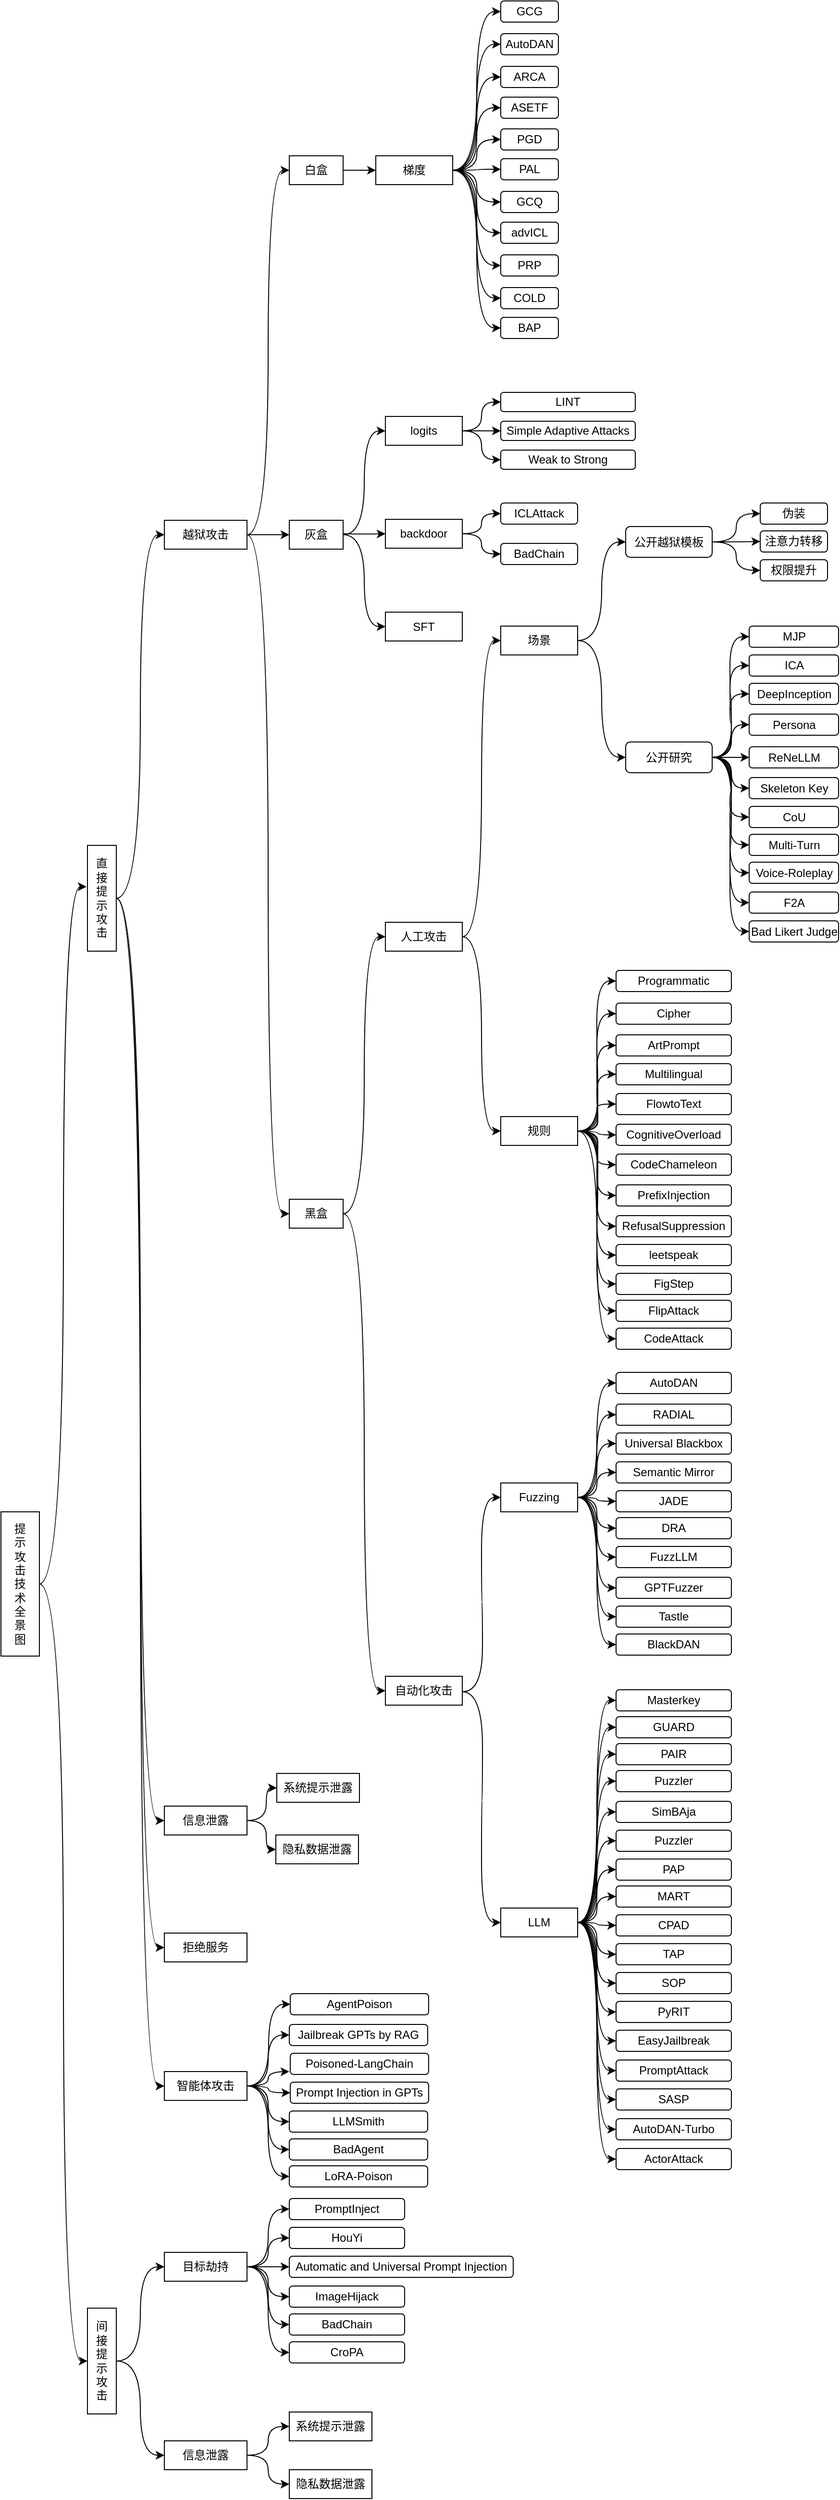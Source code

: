 <mxfile version="19.0.3" type="device"><diagram id="rkqEhPVn9OHipSm5fGzh" name="第 1 页"><mxGraphModel dx="1550" dy="2106" grid="1" gridSize="10" guides="1" tooltips="1" connect="1" arrows="1" fold="1" page="1" pageScale="1" pageWidth="827" pageHeight="1169" math="0" shadow="0"><root><mxCell id="0"/><mxCell id="1" parent="0"/><mxCell id="EBrHjdYa_G52QQw4xirk-134" style="edgeStyle=orthogonalEdgeStyle;rounded=0;orthogonalLoop=1;jettySize=auto;html=1;exitX=1;exitY=0.5;exitDx=0;exitDy=0;entryX=-0.033;entryY=0.391;entryDx=0;entryDy=0;entryPerimeter=0;curved=1;" parent="1" source="EBrHjdYa_G52QQw4xirk-2" target="EBrHjdYa_G52QQw4xirk-4" edge="1"><mxGeometry relative="1" as="geometry"/></mxCell><mxCell id="EBrHjdYa_G52QQw4xirk-136" style="edgeStyle=orthogonalEdgeStyle;curved=1;rounded=0;orthogonalLoop=1;jettySize=auto;html=1;exitX=1;exitY=0.5;exitDx=0;exitDy=0;entryX=0;entryY=0.5;entryDx=0;entryDy=0;" parent="1" source="EBrHjdYa_G52QQw4xirk-2" target="EBrHjdYa_G52QQw4xirk-40" edge="1"><mxGeometry relative="1" as="geometry"/></mxCell><mxCell id="EBrHjdYa_G52QQw4xirk-2" value="提&lt;br&gt;示&lt;br&gt;攻&lt;br&gt;击&lt;br&gt;技&lt;br&gt;术&lt;br&gt;全&lt;br&gt;景&lt;br&gt;图" style="rounded=0;whiteSpace=wrap;html=1;" parent="1" vertex="1"><mxGeometry x="70" y="891" width="40" height="150" as="geometry"/></mxCell><mxCell id="EBrHjdYa_G52QQw4xirk-135" style="edgeStyle=orthogonalEdgeStyle;curved=1;rounded=0;orthogonalLoop=1;jettySize=auto;html=1;exitX=1;exitY=0.5;exitDx=0;exitDy=0;entryX=0;entryY=0.5;entryDx=0;entryDy=0;" parent="1" source="EBrHjdYa_G52QQw4xirk-4" target="EBrHjdYa_G52QQw4xirk-26" edge="1"><mxGeometry relative="1" as="geometry"/></mxCell><mxCell id="EBrHjdYa_G52QQw4xirk-137" style="edgeStyle=orthogonalEdgeStyle;curved=1;rounded=0;orthogonalLoop=1;jettySize=auto;html=1;exitX=1;exitY=0.5;exitDx=0;exitDy=0;entryX=0;entryY=0.5;entryDx=0;entryDy=0;" parent="1" source="EBrHjdYa_G52QQw4xirk-4" target="EBrHjdYa_G52QQw4xirk-41" edge="1"><mxGeometry relative="1" as="geometry"/></mxCell><mxCell id="EBrHjdYa_G52QQw4xirk-138" style="edgeStyle=orthogonalEdgeStyle;curved=1;rounded=0;orthogonalLoop=1;jettySize=auto;html=1;exitX=1;exitY=0.5;exitDx=0;exitDy=0;entryX=0;entryY=0.5;entryDx=0;entryDy=0;" parent="1" source="EBrHjdYa_G52QQw4xirk-4" target="EBrHjdYa_G52QQw4xirk-45" edge="1"><mxGeometry relative="1" as="geometry"/></mxCell><mxCell id="EBrHjdYa_G52QQw4xirk-139" style="edgeStyle=orthogonalEdgeStyle;curved=1;rounded=0;orthogonalLoop=1;jettySize=auto;html=1;exitX=1;exitY=0.5;exitDx=0;exitDy=0;entryX=0;entryY=0.5;entryDx=0;entryDy=0;" parent="1" source="EBrHjdYa_G52QQw4xirk-4" target="EBrHjdYa_G52QQw4xirk-42" edge="1"><mxGeometry relative="1" as="geometry"/></mxCell><mxCell id="EBrHjdYa_G52QQw4xirk-4" value="直&lt;br&gt;接&lt;br&gt;提&lt;br&gt;示&lt;br&gt;攻&lt;br&gt;击" style="rounded=0;whiteSpace=wrap;html=1;" parent="1" vertex="1"><mxGeometry x="160" y="198" width="30" height="110" as="geometry"/></mxCell><mxCell id="EBrHjdYa_G52QQw4xirk-143" style="edgeStyle=orthogonalEdgeStyle;curved=1;rounded=0;orthogonalLoop=1;jettySize=auto;html=1;exitX=1;exitY=0.5;exitDx=0;exitDy=0;entryX=0;entryY=0.5;entryDx=0;entryDy=0;" parent="1" source="EBrHjdYa_G52QQw4xirk-20" target="EBrHjdYa_G52QQw4xirk-37" edge="1"><mxGeometry relative="1" as="geometry"/></mxCell><mxCell id="EBrHjdYa_G52QQw4xirk-144" style="edgeStyle=orthogonalEdgeStyle;curved=1;rounded=0;orthogonalLoop=1;jettySize=auto;html=1;exitX=1;exitY=0.5;exitDx=0;exitDy=0;entryX=0;entryY=0.5;entryDx=0;entryDy=0;" parent="1" source="EBrHjdYa_G52QQw4xirk-20" target="EBrHjdYa_G52QQw4xirk-38" edge="1"><mxGeometry relative="1" as="geometry"/></mxCell><mxCell id="EBrHjdYa_G52QQw4xirk-145" style="edgeStyle=orthogonalEdgeStyle;curved=1;rounded=0;orthogonalLoop=1;jettySize=auto;html=1;exitX=1;exitY=0.5;exitDx=0;exitDy=0;entryX=0;entryY=0.5;entryDx=0;entryDy=0;" parent="1" source="EBrHjdYa_G52QQw4xirk-20" target="EBrHjdYa_G52QQw4xirk-39" edge="1"><mxGeometry relative="1" as="geometry"/></mxCell><mxCell id="EBrHjdYa_G52QQw4xirk-147" style="edgeStyle=orthogonalEdgeStyle;curved=1;rounded=0;orthogonalLoop=1;jettySize=auto;html=1;exitX=1;exitY=0.5;exitDx=0;exitDy=0;entryX=0;entryY=0.5;entryDx=0;entryDy=0;" parent="1" source="EBrHjdYa_G52QQw4xirk-20" target="EBrHjdYa_G52QQw4xirk-54" edge="1"><mxGeometry relative="1" as="geometry"/></mxCell><mxCell id="EBrHjdYa_G52QQw4xirk-148" style="edgeStyle=orthogonalEdgeStyle;curved=1;rounded=0;orthogonalLoop=1;jettySize=auto;html=1;exitX=1;exitY=0.5;exitDx=0;exitDy=0;entryX=0;entryY=0.5;entryDx=0;entryDy=0;" parent="1" source="EBrHjdYa_G52QQw4xirk-20" target="EBrHjdYa_G52QQw4xirk-55" edge="1"><mxGeometry relative="1" as="geometry"/></mxCell><mxCell id="EBrHjdYa_G52QQw4xirk-149" style="edgeStyle=orthogonalEdgeStyle;curved=1;rounded=0;orthogonalLoop=1;jettySize=auto;html=1;exitX=1;exitY=0.5;exitDx=0;exitDy=0;entryX=0;entryY=0.5;entryDx=0;entryDy=0;" parent="1" source="EBrHjdYa_G52QQw4xirk-20" target="EBrHjdYa_G52QQw4xirk-56" edge="1"><mxGeometry relative="1" as="geometry"/></mxCell><mxCell id="EBrHjdYa_G52QQw4xirk-151" style="edgeStyle=orthogonalEdgeStyle;curved=1;rounded=0;orthogonalLoop=1;jettySize=auto;html=1;exitX=1;exitY=0.5;exitDx=0;exitDy=0;entryX=0;entryY=0.5;entryDx=0;entryDy=0;" parent="1" source="EBrHjdYa_G52QQw4xirk-20" target="EBrHjdYa_G52QQw4xirk-57" edge="1"><mxGeometry relative="1" as="geometry"/></mxCell><mxCell id="EBrHjdYa_G52QQw4xirk-152" style="edgeStyle=orthogonalEdgeStyle;curved=1;rounded=0;orthogonalLoop=1;jettySize=auto;html=1;exitX=1;exitY=0.5;exitDx=0;exitDy=0;entryX=0;entryY=0.5;entryDx=0;entryDy=0;" parent="1" source="EBrHjdYa_G52QQw4xirk-20" target="EBrHjdYa_G52QQw4xirk-58" edge="1"><mxGeometry relative="1" as="geometry"/></mxCell><mxCell id="EBrHjdYa_G52QQw4xirk-153" style="edgeStyle=orthogonalEdgeStyle;curved=1;rounded=0;orthogonalLoop=1;jettySize=auto;html=1;exitX=1;exitY=0.5;exitDx=0;exitDy=0;entryX=0;entryY=0.5;entryDx=0;entryDy=0;" parent="1" source="EBrHjdYa_G52QQw4xirk-20" target="EBrHjdYa_G52QQw4xirk-59" edge="1"><mxGeometry relative="1" as="geometry"/></mxCell><mxCell id="EBrHjdYa_G52QQw4xirk-154" style="edgeStyle=orthogonalEdgeStyle;curved=1;rounded=0;orthogonalLoop=1;jettySize=auto;html=1;exitX=1;exitY=0.5;exitDx=0;exitDy=0;entryX=0;entryY=0.5;entryDx=0;entryDy=0;" parent="1" source="EBrHjdYa_G52QQw4xirk-20" target="EBrHjdYa_G52QQw4xirk-60" edge="1"><mxGeometry relative="1" as="geometry"/></mxCell><mxCell id="MeOBzDQ2OIou5uloYh-z-2" style="edgeStyle=orthogonalEdgeStyle;rounded=0;orthogonalLoop=1;jettySize=auto;html=1;exitX=1;exitY=0.5;exitDx=0;exitDy=0;entryX=0;entryY=0.5;entryDx=0;entryDy=0;curved=1;" parent="1" source="EBrHjdYa_G52QQw4xirk-20" target="MeOBzDQ2OIou5uloYh-z-1" edge="1"><mxGeometry relative="1" as="geometry"/></mxCell><mxCell id="EBrHjdYa_G52QQw4xirk-20" value="梯度" style="rounded=0;whiteSpace=wrap;html=1;" parent="1" vertex="1"><mxGeometry x="460" y="-519" width="80" height="30" as="geometry"/></mxCell><mxCell id="EBrHjdYa_G52QQw4xirk-157" style="edgeStyle=orthogonalEdgeStyle;curved=1;rounded=0;orthogonalLoop=1;jettySize=auto;html=1;exitX=1;exitY=0.5;exitDx=0;exitDy=0;entryX=0;entryY=0.5;entryDx=0;entryDy=0;" parent="1" source="EBrHjdYa_G52QQw4xirk-21" target="EBrHjdYa_G52QQw4xirk-61" edge="1"><mxGeometry relative="1" as="geometry"/></mxCell><mxCell id="EBrHjdYa_G52QQw4xirk-246" style="edgeStyle=orthogonalEdgeStyle;curved=1;rounded=0;orthogonalLoop=1;jettySize=auto;html=1;exitX=1;exitY=0.5;exitDx=0;exitDy=0;entryX=0;entryY=0.5;entryDx=0;entryDy=0;" parent="1" source="EBrHjdYa_G52QQw4xirk-21" target="EBrHjdYa_G52QQw4xirk-243" edge="1"><mxGeometry relative="1" as="geometry"/></mxCell><mxCell id="EBrHjdYa_G52QQw4xirk-247" style="edgeStyle=orthogonalEdgeStyle;curved=1;rounded=0;orthogonalLoop=1;jettySize=auto;html=1;exitX=1;exitY=0.5;exitDx=0;exitDy=0;entryX=0;entryY=0.5;entryDx=0;entryDy=0;" parent="1" source="EBrHjdYa_G52QQw4xirk-21" target="EBrHjdYa_G52QQw4xirk-244" edge="1"><mxGeometry relative="1" as="geometry"/></mxCell><mxCell id="EBrHjdYa_G52QQw4xirk-21" value="logits" style="rounded=0;whiteSpace=wrap;html=1;" parent="1" vertex="1"><mxGeometry x="470" y="-248" width="80" height="30" as="geometry"/></mxCell><mxCell id="EBrHjdYa_G52QQw4xirk-140" style="edgeStyle=orthogonalEdgeStyle;curved=1;rounded=0;orthogonalLoop=1;jettySize=auto;html=1;exitX=1;exitY=0.5;exitDx=0;exitDy=0;entryX=0;entryY=0.5;entryDx=0;entryDy=0;" parent="1" source="EBrHjdYa_G52QQw4xirk-26" target="EBrHjdYa_G52QQw4xirk-33" edge="1"><mxGeometry relative="1" as="geometry"/></mxCell><mxCell id="EBrHjdYa_G52QQw4xirk-160" style="edgeStyle=orthogonalEdgeStyle;curved=1;rounded=0;orthogonalLoop=1;jettySize=auto;html=1;exitX=1;exitY=0.5;exitDx=0;exitDy=0;entryX=0;entryY=0.5;entryDx=0;entryDy=0;" parent="1" source="EBrHjdYa_G52QQw4xirk-26" target="EBrHjdYa_G52QQw4xirk-89" edge="1"><mxGeometry relative="1" as="geometry"/></mxCell><mxCell id="EBrHjdYa_G52QQw4xirk-161" style="edgeStyle=orthogonalEdgeStyle;curved=1;rounded=0;orthogonalLoop=1;jettySize=auto;html=1;exitX=1;exitY=0.5;exitDx=0;exitDy=0;entryX=0;entryY=0.5;entryDx=0;entryDy=0;" parent="1" source="EBrHjdYa_G52QQw4xirk-26" target="EBrHjdYa_G52QQw4xirk-47" edge="1"><mxGeometry relative="1" as="geometry"/></mxCell><mxCell id="EBrHjdYa_G52QQw4xirk-26" value="越狱攻击" style="rounded=0;whiteSpace=wrap;html=1;" parent="1" vertex="1"><mxGeometry x="240" y="-140" width="86" height="30" as="geometry"/></mxCell><mxCell id="EBrHjdYa_G52QQw4xirk-142" style="edgeStyle=orthogonalEdgeStyle;curved=1;rounded=0;orthogonalLoop=1;jettySize=auto;html=1;exitX=1;exitY=0.5;exitDx=0;exitDy=0;entryX=0;entryY=0.5;entryDx=0;entryDy=0;" parent="1" source="EBrHjdYa_G52QQw4xirk-33" target="EBrHjdYa_G52QQw4xirk-20" edge="1"><mxGeometry relative="1" as="geometry"/></mxCell><mxCell id="EBrHjdYa_G52QQw4xirk-33" value="白盒" style="rounded=0;whiteSpace=wrap;html=1;" parent="1" vertex="1"><mxGeometry x="370" y="-519" width="56" height="30" as="geometry"/></mxCell><mxCell id="EBrHjdYa_G52QQw4xirk-37" value="GCG" style="rounded=1;whiteSpace=wrap;html=1;strokeColor=default;" parent="1" vertex="1"><mxGeometry x="590" y="-680" width="60" height="22" as="geometry"/></mxCell><mxCell id="EBrHjdYa_G52QQw4xirk-38" value="AutoDAN" style="rounded=1;whiteSpace=wrap;html=1;strokeColor=default;" parent="1" vertex="1"><mxGeometry x="590" y="-646" width="60" height="22" as="geometry"/></mxCell><mxCell id="EBrHjdYa_G52QQw4xirk-39" value="ARCA" style="rounded=1;whiteSpace=wrap;html=1;strokeColor=default;" parent="1" vertex="1"><mxGeometry x="590" y="-612" width="60" height="22" as="geometry"/></mxCell><mxCell id="EBrHjdYa_G52QQw4xirk-235" style="edgeStyle=orthogonalEdgeStyle;curved=1;rounded=0;orthogonalLoop=1;jettySize=auto;html=1;exitX=1;exitY=0.5;exitDx=0;exitDy=0;entryX=0;entryY=0.5;entryDx=0;entryDy=0;" parent="1" source="EBrHjdYa_G52QQw4xirk-40" target="EBrHjdYa_G52QQw4xirk-44" edge="1"><mxGeometry relative="1" as="geometry"/></mxCell><mxCell id="EBrHjdYa_G52QQw4xirk-236" style="edgeStyle=orthogonalEdgeStyle;curved=1;rounded=0;orthogonalLoop=1;jettySize=auto;html=1;exitX=1;exitY=0.5;exitDx=0;exitDy=0;entryX=0;entryY=0.5;entryDx=0;entryDy=0;" parent="1" source="EBrHjdYa_G52QQw4xirk-40" target="EBrHjdYa_G52QQw4xirk-43" edge="1"><mxGeometry relative="1" as="geometry"/></mxCell><mxCell id="EBrHjdYa_G52QQw4xirk-40" value="间&lt;br&gt;接&lt;br&gt;提&lt;br&gt;示&lt;br&gt;攻&lt;br&gt;击" style="rounded=0;whiteSpace=wrap;html=1;" parent="1" vertex="1"><mxGeometry x="160" y="1719" width="30" height="110" as="geometry"/></mxCell><mxCell id="EBrHjdYa_G52QQw4xirk-209" style="edgeStyle=orthogonalEdgeStyle;curved=1;rounded=0;orthogonalLoop=1;jettySize=auto;html=1;exitX=1;exitY=0.5;exitDx=0;exitDy=0;entryX=0;entryY=0.5;entryDx=0;entryDy=0;" parent="1" source="EBrHjdYa_G52QQw4xirk-41" target="EBrHjdYa_G52QQw4xirk-105" edge="1"><mxGeometry relative="1" as="geometry"/></mxCell><mxCell id="EBrHjdYa_G52QQw4xirk-210" style="edgeStyle=orthogonalEdgeStyle;curved=1;rounded=0;orthogonalLoop=1;jettySize=auto;html=1;exitX=1;exitY=0.5;exitDx=0;exitDy=0;entryX=0;entryY=0.5;entryDx=0;entryDy=0;" parent="1" source="EBrHjdYa_G52QQw4xirk-41" target="EBrHjdYa_G52QQw4xirk-106" edge="1"><mxGeometry relative="1" as="geometry"/></mxCell><mxCell id="EBrHjdYa_G52QQw4xirk-41" value="信息泄露" style="rounded=0;whiteSpace=wrap;html=1;" parent="1" vertex="1"><mxGeometry x="240" y="1197" width="86" height="30" as="geometry"/></mxCell><mxCell id="EBrHjdYa_G52QQw4xirk-227" style="edgeStyle=orthogonalEdgeStyle;curved=1;rounded=0;orthogonalLoop=1;jettySize=auto;html=1;exitX=1;exitY=0.5;exitDx=0;exitDy=0;entryX=0;entryY=0.5;entryDx=0;entryDy=0;" parent="1" source="EBrHjdYa_G52QQw4xirk-42" target="EBrHjdYa_G52QQw4xirk-124" edge="1"><mxGeometry relative="1" as="geometry"/></mxCell><mxCell id="EBrHjdYa_G52QQw4xirk-229" style="edgeStyle=orthogonalEdgeStyle;curved=1;rounded=0;orthogonalLoop=1;jettySize=auto;html=1;exitX=1;exitY=0.5;exitDx=0;exitDy=0;" parent="1" source="EBrHjdYa_G52QQw4xirk-42" edge="1"><mxGeometry relative="1" as="geometry"><mxPoint x="370" y="1473" as="targetPoint"/></mxGeometry></mxCell><mxCell id="EBrHjdYa_G52QQw4xirk-230" style="edgeStyle=orthogonalEdgeStyle;curved=1;rounded=0;orthogonalLoop=1;jettySize=auto;html=1;exitX=1;exitY=0.5;exitDx=0;exitDy=0;entryX=0;entryY=0.5;entryDx=0;entryDy=0;" parent="1" source="EBrHjdYa_G52QQw4xirk-42" target="EBrHjdYa_G52QQw4xirk-126" edge="1"><mxGeometry relative="1" as="geometry"/></mxCell><mxCell id="EBrHjdYa_G52QQw4xirk-231" style="edgeStyle=orthogonalEdgeStyle;curved=1;rounded=0;orthogonalLoop=1;jettySize=auto;html=1;exitX=1;exitY=0.5;exitDx=0;exitDy=0;entryX=0;entryY=0.5;entryDx=0;entryDy=0;" parent="1" source="EBrHjdYa_G52QQw4xirk-42" target="EBrHjdYa_G52QQw4xirk-127" edge="1"><mxGeometry relative="1" as="geometry"/></mxCell><mxCell id="EBrHjdYa_G52QQw4xirk-250" style="edgeStyle=orthogonalEdgeStyle;curved=1;rounded=0;orthogonalLoop=1;jettySize=auto;html=1;exitX=1;exitY=0.5;exitDx=0;exitDy=0;entryX=0;entryY=0.5;entryDx=0;entryDy=0;" parent="1" source="EBrHjdYa_G52QQw4xirk-42" target="EBrHjdYa_G52QQw4xirk-249" edge="1"><mxGeometry relative="1" as="geometry"/></mxCell><mxCell id="MeOBzDQ2OIou5uloYh-z-20" style="edgeStyle=orthogonalEdgeStyle;curved=1;rounded=0;orthogonalLoop=1;jettySize=auto;html=1;exitX=1;exitY=0.5;exitDx=0;exitDy=0;entryX=0;entryY=0.5;entryDx=0;entryDy=0;" parent="1" source="EBrHjdYa_G52QQw4xirk-42" target="MeOBzDQ2OIou5uloYh-z-19" edge="1"><mxGeometry relative="1" as="geometry"/></mxCell><mxCell id="ZxJ6F6xXxv0sFhJDmkCC-2" style="edgeStyle=orthogonalEdgeStyle;rounded=0;orthogonalLoop=1;jettySize=auto;html=1;exitX=1;exitY=0.5;exitDx=0;exitDy=0;entryX=0;entryY=0.5;entryDx=0;entryDy=0;curved=1;" parent="1" source="EBrHjdYa_G52QQw4xirk-42" target="ZxJ6F6xXxv0sFhJDmkCC-1" edge="1"><mxGeometry relative="1" as="geometry"/></mxCell><mxCell id="EBrHjdYa_G52QQw4xirk-42" value="智能体攻击" style="rounded=0;whiteSpace=wrap;html=1;" parent="1" vertex="1"><mxGeometry x="240" y="1473" width="86" height="30" as="geometry"/></mxCell><mxCell id="EBrHjdYa_G52QQw4xirk-237" style="edgeStyle=orthogonalEdgeStyle;curved=1;rounded=0;orthogonalLoop=1;jettySize=auto;html=1;exitX=1;exitY=0.5;exitDx=0;exitDy=0;entryX=0;entryY=0.5;entryDx=0;entryDy=0;" parent="1" source="EBrHjdYa_G52QQw4xirk-43" target="EBrHjdYa_G52QQw4xirk-129" edge="1"><mxGeometry relative="1" as="geometry"/></mxCell><mxCell id="EBrHjdYa_G52QQw4xirk-239" style="edgeStyle=orthogonalEdgeStyle;curved=1;rounded=0;orthogonalLoop=1;jettySize=auto;html=1;exitX=1;exitY=0.5;exitDx=0;exitDy=0;entryX=0;entryY=0.5;entryDx=0;entryDy=0;" parent="1" source="EBrHjdYa_G52QQw4xirk-43" target="EBrHjdYa_G52QQw4xirk-130" edge="1"><mxGeometry relative="1" as="geometry"/></mxCell><mxCell id="EBrHjdYa_G52QQw4xirk-43" value="信息泄露" style="rounded=0;whiteSpace=wrap;html=1;" parent="1" vertex="1"><mxGeometry x="240" y="1857" width="86" height="30" as="geometry"/></mxCell><mxCell id="EBrHjdYa_G52QQw4xirk-232" style="edgeStyle=orthogonalEdgeStyle;curved=1;rounded=0;orthogonalLoop=1;jettySize=auto;html=1;exitX=1;exitY=0.5;exitDx=0;exitDy=0;entryX=0;entryY=0.5;entryDx=0;entryDy=0;" parent="1" source="EBrHjdYa_G52QQw4xirk-44" target="EBrHjdYa_G52QQw4xirk-131" edge="1"><mxGeometry relative="1" as="geometry"/></mxCell><mxCell id="EBrHjdYa_G52QQw4xirk-233" style="edgeStyle=orthogonalEdgeStyle;curved=1;rounded=0;orthogonalLoop=1;jettySize=auto;html=1;exitX=1;exitY=0.5;exitDx=0;exitDy=0;entryX=0;entryY=0.5;entryDx=0;entryDy=0;" parent="1" source="EBrHjdYa_G52QQw4xirk-44" target="EBrHjdYa_G52QQw4xirk-132" edge="1"><mxGeometry relative="1" as="geometry"/></mxCell><mxCell id="EBrHjdYa_G52QQw4xirk-234" style="edgeStyle=orthogonalEdgeStyle;curved=1;rounded=0;orthogonalLoop=1;jettySize=auto;html=1;exitX=1;exitY=0.5;exitDx=0;exitDy=0;entryX=0;entryY=0.5;entryDx=0;entryDy=0;" parent="1" source="EBrHjdYa_G52QQw4xirk-44" target="EBrHjdYa_G52QQw4xirk-133" edge="1"><mxGeometry relative="1" as="geometry"/></mxCell><mxCell id="MeOBzDQ2OIou5uloYh-z-12" style="edgeStyle=orthogonalEdgeStyle;curved=1;rounded=0;orthogonalLoop=1;jettySize=auto;html=1;exitX=1;exitY=0.5;exitDx=0;exitDy=0;entryX=0;entryY=0.5;entryDx=0;entryDy=0;" parent="1" source="EBrHjdYa_G52QQw4xirk-44" target="MeOBzDQ2OIou5uloYh-z-11" edge="1"><mxGeometry relative="1" as="geometry"/></mxCell><mxCell id="MeOBzDQ2OIou5uloYh-z-14" style="edgeStyle=orthogonalEdgeStyle;curved=1;rounded=0;orthogonalLoop=1;jettySize=auto;html=1;exitX=1;exitY=0.5;exitDx=0;exitDy=0;entryX=0;entryY=0.5;entryDx=0;entryDy=0;" parent="1" source="EBrHjdYa_G52QQw4xirk-44" target="MeOBzDQ2OIou5uloYh-z-13" edge="1"><mxGeometry relative="1" as="geometry"/></mxCell><mxCell id="RF8kQDyTWKjzC2yBaVdK-2" style="edgeStyle=orthogonalEdgeStyle;rounded=0;orthogonalLoop=1;jettySize=auto;html=1;exitX=1;exitY=0.5;exitDx=0;exitDy=0;entryX=0;entryY=0.5;entryDx=0;entryDy=0;curved=1;" parent="1" source="EBrHjdYa_G52QQw4xirk-44" target="RF8kQDyTWKjzC2yBaVdK-1" edge="1"><mxGeometry relative="1" as="geometry"/></mxCell><mxCell id="EBrHjdYa_G52QQw4xirk-44" value="目标劫持" style="rounded=0;whiteSpace=wrap;html=1;" parent="1" vertex="1"><mxGeometry x="240" y="1661" width="86" height="30" as="geometry"/></mxCell><mxCell id="EBrHjdYa_G52QQw4xirk-45" value="拒绝服务" style="rounded=0;whiteSpace=wrap;html=1;" parent="1" vertex="1"><mxGeometry x="240" y="1329" width="86" height="30" as="geometry"/></mxCell><mxCell id="EBrHjdYa_G52QQw4xirk-162" style="edgeStyle=orthogonalEdgeStyle;curved=1;rounded=0;orthogonalLoop=1;jettySize=auto;html=1;exitX=1;exitY=0.5;exitDx=0;exitDy=0;entryX=0;entryY=0.5;entryDx=0;entryDy=0;" parent="1" source="EBrHjdYa_G52QQw4xirk-47" target="EBrHjdYa_G52QQw4xirk-48" edge="1"><mxGeometry relative="1" as="geometry"/></mxCell><mxCell id="EBrHjdYa_G52QQw4xirk-163" style="edgeStyle=orthogonalEdgeStyle;curved=1;rounded=0;orthogonalLoop=1;jettySize=auto;html=1;exitX=1;exitY=0.5;exitDx=0;exitDy=0;entryX=0;entryY=0.5;entryDx=0;entryDy=0;" parent="1" source="EBrHjdYa_G52QQw4xirk-47" target="EBrHjdYa_G52QQw4xirk-49" edge="1"><mxGeometry relative="1" as="geometry"/></mxCell><mxCell id="EBrHjdYa_G52QQw4xirk-47" value="黑盒" style="rounded=0;whiteSpace=wrap;html=1;" parent="1" vertex="1"><mxGeometry x="370" y="566" width="56" height="30" as="geometry"/></mxCell><mxCell id="EBrHjdYa_G52QQw4xirk-165" style="edgeStyle=orthogonalEdgeStyle;curved=1;rounded=0;orthogonalLoop=1;jettySize=auto;html=1;exitX=1;exitY=0.5;exitDx=0;exitDy=0;entryX=0;entryY=0.5;entryDx=0;entryDy=0;" parent="1" source="EBrHjdYa_G52QQw4xirk-48" target="EBrHjdYa_G52QQw4xirk-65" edge="1"><mxGeometry relative="1" as="geometry"/></mxCell><mxCell id="EBrHjdYa_G52QQw4xirk-166" style="edgeStyle=orthogonalEdgeStyle;curved=1;rounded=0;orthogonalLoop=1;jettySize=auto;html=1;exitX=1;exitY=0.5;exitDx=0;exitDy=0;entryX=0;entryY=0.5;entryDx=0;entryDy=0;" parent="1" source="EBrHjdYa_G52QQw4xirk-48" target="EBrHjdYa_G52QQw4xirk-66" edge="1"><mxGeometry relative="1" as="geometry"/></mxCell><mxCell id="EBrHjdYa_G52QQw4xirk-48" value="人工攻击" style="rounded=0;whiteSpace=wrap;html=1;" parent="1" vertex="1"><mxGeometry x="470" y="278" width="80" height="30" as="geometry"/></mxCell><mxCell id="EBrHjdYa_G52QQw4xirk-196" style="edgeStyle=orthogonalEdgeStyle;curved=1;rounded=0;orthogonalLoop=1;jettySize=auto;html=1;exitX=1;exitY=0.5;exitDx=0;exitDy=0;entryX=0;entryY=0.5;entryDx=0;entryDy=0;" parent="1" target="EBrHjdYa_G52QQw4xirk-50" edge="1"><mxGeometry relative="1" as="geometry"><mxPoint x="550" y="1078" as="sourcePoint"/></mxGeometry></mxCell><mxCell id="EBrHjdYa_G52QQw4xirk-197" style="edgeStyle=orthogonalEdgeStyle;curved=1;rounded=0;orthogonalLoop=1;jettySize=auto;html=1;exitX=1;exitY=0.5;exitDx=0;exitDy=0;entryX=0;entryY=0.5;entryDx=0;entryDy=0;" parent="1" target="EBrHjdYa_G52QQw4xirk-51" edge="1"><mxGeometry relative="1" as="geometry"><mxPoint x="550" y="1078" as="sourcePoint"/></mxGeometry></mxCell><mxCell id="EBrHjdYa_G52QQw4xirk-49" value="自动化攻击" style="rounded=0;whiteSpace=wrap;html=1;" parent="1" vertex="1"><mxGeometry x="470" y="1062" width="80" height="30" as="geometry"/></mxCell><mxCell id="EBrHjdYa_G52QQw4xirk-198" style="edgeStyle=orthogonalEdgeStyle;curved=1;rounded=0;orthogonalLoop=1;jettySize=auto;html=1;exitX=1;exitY=0.5;exitDx=0;exitDy=0;entryX=0;entryY=0.5;entryDx=0;entryDy=0;" parent="1" source="EBrHjdYa_G52QQw4xirk-50" target="EBrHjdYa_G52QQw4xirk-107" edge="1"><mxGeometry relative="1" as="geometry"/></mxCell><mxCell id="EBrHjdYa_G52QQw4xirk-200" style="edgeStyle=orthogonalEdgeStyle;curved=1;rounded=0;orthogonalLoop=1;jettySize=auto;html=1;exitX=1;exitY=0.5;exitDx=0;exitDy=0;entryX=0;entryY=0.5;entryDx=0;entryDy=0;" parent="1" source="EBrHjdYa_G52QQw4xirk-50" target="EBrHjdYa_G52QQw4xirk-96" edge="1"><mxGeometry relative="1" as="geometry"/></mxCell><mxCell id="EBrHjdYa_G52QQw4xirk-202" style="edgeStyle=orthogonalEdgeStyle;curved=1;rounded=0;orthogonalLoop=1;jettySize=auto;html=1;exitX=1;exitY=0.5;exitDx=0;exitDy=0;entryX=0;entryY=0.5;entryDx=0;entryDy=0;" parent="1" source="EBrHjdYa_G52QQw4xirk-50" target="EBrHjdYa_G52QQw4xirk-98" edge="1"><mxGeometry relative="1" as="geometry"/></mxCell><mxCell id="EBrHjdYa_G52QQw4xirk-203" style="edgeStyle=orthogonalEdgeStyle;curved=1;rounded=0;orthogonalLoop=1;jettySize=auto;html=1;exitX=1;exitY=0.5;exitDx=0;exitDy=0;entryX=0;entryY=0.5;entryDx=0;entryDy=0;" parent="1" source="EBrHjdYa_G52QQw4xirk-50" target="EBrHjdYa_G52QQw4xirk-99" edge="1"><mxGeometry relative="1" as="geometry"/></mxCell><mxCell id="EBrHjdYa_G52QQw4xirk-204" style="edgeStyle=orthogonalEdgeStyle;curved=1;rounded=0;orthogonalLoop=1;jettySize=auto;html=1;exitX=1;exitY=0.5;exitDx=0;exitDy=0;entryX=0;entryY=0.5;entryDx=0;entryDy=0;" parent="1" source="EBrHjdYa_G52QQw4xirk-50" target="EBrHjdYa_G52QQw4xirk-100" edge="1"><mxGeometry relative="1" as="geometry"/></mxCell><mxCell id="EBrHjdYa_G52QQw4xirk-205" style="edgeStyle=orthogonalEdgeStyle;curved=1;rounded=0;orthogonalLoop=1;jettySize=auto;html=1;exitX=1;exitY=0.5;exitDx=0;exitDy=0;entryX=0;entryY=0.5;entryDx=0;entryDy=0;" parent="1" source="EBrHjdYa_G52QQw4xirk-50" target="EBrHjdYa_G52QQw4xirk-104" edge="1"><mxGeometry relative="1" as="geometry"/></mxCell><mxCell id="EBrHjdYa_G52QQw4xirk-206" style="edgeStyle=orthogonalEdgeStyle;curved=1;rounded=0;orthogonalLoop=1;jettySize=auto;html=1;exitX=1;exitY=0.5;exitDx=0;exitDy=0;entryX=0;entryY=0.5;entryDx=0;entryDy=0;" parent="1" source="EBrHjdYa_G52QQw4xirk-50" target="EBrHjdYa_G52QQw4xirk-101" edge="1"><mxGeometry relative="1" as="geometry"/></mxCell><mxCell id="EBrHjdYa_G52QQw4xirk-207" style="edgeStyle=orthogonalEdgeStyle;curved=1;rounded=0;orthogonalLoop=1;jettySize=auto;html=1;exitX=1;exitY=0.5;exitDx=0;exitDy=0;entryX=0;entryY=0.5;entryDx=0;entryDy=0;" parent="1" source="EBrHjdYa_G52QQw4xirk-50" target="EBrHjdYa_G52QQw4xirk-102" edge="1"><mxGeometry relative="1" as="geometry"/></mxCell><mxCell id="EBrHjdYa_G52QQw4xirk-208" style="edgeStyle=orthogonalEdgeStyle;curved=1;rounded=0;orthogonalLoop=1;jettySize=auto;html=1;exitX=1;exitY=0.5;exitDx=0;exitDy=0;entryX=0;entryY=0.5;entryDx=0;entryDy=0;" parent="1" source="EBrHjdYa_G52QQw4xirk-50" target="EBrHjdYa_G52QQw4xirk-103" edge="1"><mxGeometry relative="1" as="geometry"/></mxCell><mxCell id="LA03Pefo4ghaBJsRQ1Gg-4" style="edgeStyle=orthogonalEdgeStyle;curved=1;rounded=0;orthogonalLoop=1;jettySize=auto;html=1;exitX=1;exitY=0.5;exitDx=0;exitDy=0;entryX=0;entryY=0.5;entryDx=0;entryDy=0;" parent="1" source="EBrHjdYa_G52QQw4xirk-50" target="LA03Pefo4ghaBJsRQ1Gg-3" edge="1"><mxGeometry relative="1" as="geometry"/></mxCell><mxCell id="EBrHjdYa_G52QQw4xirk-50" value="Fuzzing" style="rounded=0;whiteSpace=wrap;html=1;" parent="1" vertex="1"><mxGeometry x="590" y="861" width="80" height="30" as="geometry"/></mxCell><mxCell id="EBrHjdYa_G52QQw4xirk-211" style="edgeStyle=orthogonalEdgeStyle;curved=1;rounded=0;orthogonalLoop=1;jettySize=auto;html=1;exitX=1;exitY=0.5;exitDx=0;exitDy=0;entryX=0;entryY=0.5;entryDx=0;entryDy=0;" parent="1" source="EBrHjdYa_G52QQw4xirk-51" target="EBrHjdYa_G52QQw4xirk-108" edge="1"><mxGeometry relative="1" as="geometry"/></mxCell><mxCell id="EBrHjdYa_G52QQw4xirk-212" style="edgeStyle=orthogonalEdgeStyle;curved=1;rounded=0;orthogonalLoop=1;jettySize=auto;html=1;exitX=1;exitY=0.5;exitDx=0;exitDy=0;entryX=0;entryY=0.5;entryDx=0;entryDy=0;" parent="1" source="EBrHjdYa_G52QQw4xirk-51" target="EBrHjdYa_G52QQw4xirk-109" edge="1"><mxGeometry relative="1" as="geometry"/></mxCell><mxCell id="EBrHjdYa_G52QQw4xirk-213" style="edgeStyle=orthogonalEdgeStyle;curved=1;rounded=0;orthogonalLoop=1;jettySize=auto;html=1;exitX=1;exitY=0.5;exitDx=0;exitDy=0;entryX=0;entryY=0.5;entryDx=0;entryDy=0;" parent="1" source="EBrHjdYa_G52QQw4xirk-51" target="EBrHjdYa_G52QQw4xirk-110" edge="1"><mxGeometry relative="1" as="geometry"/></mxCell><mxCell id="EBrHjdYa_G52QQw4xirk-214" style="edgeStyle=orthogonalEdgeStyle;curved=1;rounded=0;orthogonalLoop=1;jettySize=auto;html=1;exitX=1;exitY=0.5;exitDx=0;exitDy=0;entryX=0;entryY=0.5;entryDx=0;entryDy=0;" parent="1" source="EBrHjdYa_G52QQw4xirk-51" target="EBrHjdYa_G52QQw4xirk-111" edge="1"><mxGeometry relative="1" as="geometry"/></mxCell><mxCell id="EBrHjdYa_G52QQw4xirk-215" style="edgeStyle=orthogonalEdgeStyle;curved=1;rounded=0;orthogonalLoop=1;jettySize=auto;html=1;exitX=1;exitY=0.5;exitDx=0;exitDy=0;entryX=0;entryY=0.5;entryDx=0;entryDy=0;" parent="1" source="EBrHjdYa_G52QQw4xirk-51" target="EBrHjdYa_G52QQw4xirk-112" edge="1"><mxGeometry relative="1" as="geometry"/></mxCell><mxCell id="EBrHjdYa_G52QQw4xirk-216" style="edgeStyle=orthogonalEdgeStyle;curved=1;rounded=0;orthogonalLoop=1;jettySize=auto;html=1;exitX=1;exitY=0.5;exitDx=0;exitDy=0;entryX=0;entryY=0.5;entryDx=0;entryDy=0;" parent="1" source="EBrHjdYa_G52QQw4xirk-51" target="EBrHjdYa_G52QQw4xirk-114" edge="1"><mxGeometry relative="1" as="geometry"/></mxCell><mxCell id="EBrHjdYa_G52QQw4xirk-217" style="edgeStyle=orthogonalEdgeStyle;curved=1;rounded=0;orthogonalLoop=1;jettySize=auto;html=1;exitX=1;exitY=0.5;exitDx=0;exitDy=0;entryX=0;entryY=0.5;entryDx=0;entryDy=0;" parent="1" source="EBrHjdYa_G52QQw4xirk-51" target="EBrHjdYa_G52QQw4xirk-115" edge="1"><mxGeometry relative="1" as="geometry"/></mxCell><mxCell id="EBrHjdYa_G52QQw4xirk-218" style="edgeStyle=orthogonalEdgeStyle;curved=1;rounded=0;orthogonalLoop=1;jettySize=auto;html=1;exitX=1;exitY=0.5;exitDx=0;exitDy=0;entryX=0;entryY=0.5;entryDx=0;entryDy=0;" parent="1" source="EBrHjdYa_G52QQw4xirk-51" target="EBrHjdYa_G52QQw4xirk-116" edge="1"><mxGeometry relative="1" as="geometry"/></mxCell><mxCell id="EBrHjdYa_G52QQw4xirk-219" style="edgeStyle=orthogonalEdgeStyle;curved=1;rounded=0;orthogonalLoop=1;jettySize=auto;html=1;exitX=1;exitY=0.5;exitDx=0;exitDy=0;entryX=0;entryY=0.5;entryDx=0;entryDy=0;" parent="1" source="EBrHjdYa_G52QQw4xirk-51" target="EBrHjdYa_G52QQw4xirk-117" edge="1"><mxGeometry relative="1" as="geometry"/></mxCell><mxCell id="EBrHjdYa_G52QQw4xirk-220" style="edgeStyle=orthogonalEdgeStyle;curved=1;rounded=0;orthogonalLoop=1;jettySize=auto;html=1;exitX=1;exitY=0.5;exitDx=0;exitDy=0;entryX=0;entryY=0.5;entryDx=0;entryDy=0;" parent="1" source="EBrHjdYa_G52QQw4xirk-51" target="EBrHjdYa_G52QQw4xirk-118" edge="1"><mxGeometry relative="1" as="geometry"/></mxCell><mxCell id="EBrHjdYa_G52QQw4xirk-221" style="edgeStyle=orthogonalEdgeStyle;curved=1;rounded=0;orthogonalLoop=1;jettySize=auto;html=1;exitX=1;exitY=0.5;exitDx=0;exitDy=0;entryX=0;entryY=0.5;entryDx=0;entryDy=0;" parent="1" source="EBrHjdYa_G52QQw4xirk-51" target="EBrHjdYa_G52QQw4xirk-119" edge="1"><mxGeometry relative="1" as="geometry"/></mxCell><mxCell id="EBrHjdYa_G52QQw4xirk-222" style="edgeStyle=orthogonalEdgeStyle;curved=1;rounded=0;orthogonalLoop=1;jettySize=auto;html=1;exitX=1;exitY=0.5;exitDx=0;exitDy=0;entryX=0;entryY=0.5;entryDx=0;entryDy=0;" parent="1" source="EBrHjdYa_G52QQw4xirk-51" target="EBrHjdYa_G52QQw4xirk-120" edge="1"><mxGeometry relative="1" as="geometry"/></mxCell><mxCell id="EBrHjdYa_G52QQw4xirk-223" style="edgeStyle=orthogonalEdgeStyle;curved=1;rounded=0;orthogonalLoop=1;jettySize=auto;html=1;exitX=1;exitY=0.5;exitDx=0;exitDy=0;entryX=0;entryY=0.5;entryDx=0;entryDy=0;" parent="1" source="EBrHjdYa_G52QQw4xirk-51" target="EBrHjdYa_G52QQw4xirk-121" edge="1"><mxGeometry relative="1" as="geometry"/></mxCell><mxCell id="EBrHjdYa_G52QQw4xirk-224" style="edgeStyle=orthogonalEdgeStyle;curved=1;rounded=0;orthogonalLoop=1;jettySize=auto;html=1;exitX=1;exitY=0.5;exitDx=0;exitDy=0;entryX=0;entryY=0.5;entryDx=0;entryDy=0;" parent="1" source="EBrHjdYa_G52QQw4xirk-51" target="EBrHjdYa_G52QQw4xirk-122" edge="1"><mxGeometry relative="1" as="geometry"/></mxCell><mxCell id="EBrHjdYa_G52QQw4xirk-225" style="edgeStyle=orthogonalEdgeStyle;curved=1;rounded=0;orthogonalLoop=1;jettySize=auto;html=1;exitX=1;exitY=0.5;exitDx=0;exitDy=0;entryX=0;entryY=0.5;entryDx=0;entryDy=0;" parent="1" source="EBrHjdYa_G52QQw4xirk-51" target="EBrHjdYa_G52QQw4xirk-123" edge="1"><mxGeometry relative="1" as="geometry"/></mxCell><mxCell id="LA03Pefo4ghaBJsRQ1Gg-2" style="edgeStyle=orthogonalEdgeStyle;rounded=0;orthogonalLoop=1;jettySize=auto;html=1;exitX=1;exitY=0.5;exitDx=0;exitDy=0;entryX=0;entryY=0.5;entryDx=0;entryDy=0;curved=1;" parent="1" source="EBrHjdYa_G52QQw4xirk-51" target="LA03Pefo4ghaBJsRQ1Gg-1" edge="1"><mxGeometry relative="1" as="geometry"/></mxCell><mxCell id="MeOBzDQ2OIou5uloYh-z-6" style="edgeStyle=orthogonalEdgeStyle;curved=1;rounded=0;orthogonalLoop=1;jettySize=auto;html=1;exitX=1;exitY=0.5;exitDx=0;exitDy=0;entryX=0;entryY=0.5;entryDx=0;entryDy=0;" parent="1" source="EBrHjdYa_G52QQw4xirk-51" target="MeOBzDQ2OIou5uloYh-z-5" edge="1"><mxGeometry relative="1" as="geometry"/></mxCell><mxCell id="EBrHjdYa_G52QQw4xirk-51" value="LLM" style="rounded=0;whiteSpace=wrap;html=1;" parent="1" vertex="1"><mxGeometry x="590" y="1303" width="80" height="30" as="geometry"/></mxCell><mxCell id="EBrHjdYa_G52QQw4xirk-54" value="ASETF" style="rounded=1;whiteSpace=wrap;html=1;strokeColor=default;" parent="1" vertex="1"><mxGeometry x="590" y="-580" width="60" height="22" as="geometry"/></mxCell><mxCell id="EBrHjdYa_G52QQw4xirk-55" value="PGD" style="rounded=1;whiteSpace=wrap;html=1;strokeColor=default;" parent="1" vertex="1"><mxGeometry x="590" y="-547" width="60" height="22" as="geometry"/></mxCell><mxCell id="EBrHjdYa_G52QQw4xirk-56" value="PAL" style="rounded=1;whiteSpace=wrap;html=1;strokeColor=default;" parent="1" vertex="1"><mxGeometry x="590" y="-516" width="60" height="22" as="geometry"/></mxCell><mxCell id="EBrHjdYa_G52QQw4xirk-57" value="GCQ" style="rounded=1;whiteSpace=wrap;html=1;strokeColor=default;" parent="1" vertex="1"><mxGeometry x="590" y="-482" width="60" height="22" as="geometry"/></mxCell><mxCell id="EBrHjdYa_G52QQw4xirk-58" value="advICL" style="rounded=1;whiteSpace=wrap;html=1;strokeColor=default;" parent="1" vertex="1"><mxGeometry x="590" y="-450" width="60" height="22" as="geometry"/></mxCell><mxCell id="EBrHjdYa_G52QQw4xirk-59" value="PRP" style="rounded=1;whiteSpace=wrap;html=1;strokeColor=default;" parent="1" vertex="1"><mxGeometry x="590" y="-416" width="60" height="22" as="geometry"/></mxCell><mxCell id="EBrHjdYa_G52QQw4xirk-60" value="COLD" style="rounded=1;whiteSpace=wrap;html=1;strokeColor=default;" parent="1" vertex="1"><mxGeometry x="590" y="-382" width="60" height="22" as="geometry"/></mxCell><mxCell id="EBrHjdYa_G52QQw4xirk-61" value="LINT" style="rounded=1;whiteSpace=wrap;html=1;strokeColor=default;" parent="1" vertex="1"><mxGeometry x="590" y="-273" width="140" height="20" as="geometry"/></mxCell><mxCell id="EBrHjdYa_G52QQw4xirk-167" style="edgeStyle=orthogonalEdgeStyle;curved=1;rounded=0;orthogonalLoop=1;jettySize=auto;html=1;exitX=1;exitY=0.5;exitDx=0;exitDy=0;entryX=0;entryY=0.5;entryDx=0;entryDy=0;" parent="1" source="EBrHjdYa_G52QQw4xirk-65" target="EBrHjdYa_G52QQw4xirk-67" edge="1"><mxGeometry relative="1" as="geometry"/></mxCell><mxCell id="EBrHjdYa_G52QQw4xirk-168" style="edgeStyle=orthogonalEdgeStyle;curved=1;rounded=0;orthogonalLoop=1;jettySize=auto;html=1;exitX=1;exitY=0.5;exitDx=0;exitDy=0;entryX=0;entryY=0.5;entryDx=0;entryDy=0;" parent="1" source="EBrHjdYa_G52QQw4xirk-65" target="EBrHjdYa_G52QQw4xirk-72" edge="1"><mxGeometry relative="1" as="geometry"/></mxCell><mxCell id="EBrHjdYa_G52QQw4xirk-65" value="场景" style="rounded=0;whiteSpace=wrap;html=1;" parent="1" vertex="1"><mxGeometry x="590" y="-30" width="80" height="30" as="geometry"/></mxCell><mxCell id="EBrHjdYa_G52QQw4xirk-184" style="edgeStyle=orthogonalEdgeStyle;curved=1;rounded=0;orthogonalLoop=1;jettySize=auto;html=1;exitX=1;exitY=0.5;exitDx=0;exitDy=0;entryX=0;entryY=0.5;entryDx=0;entryDy=0;" parent="1" target="EBrHjdYa_G52QQw4xirk-82" edge="1"><mxGeometry relative="1" as="geometry"><mxPoint x="670" y="495" as="sourcePoint"/></mxGeometry></mxCell><mxCell id="EBrHjdYa_G52QQw4xirk-186" style="edgeStyle=orthogonalEdgeStyle;curved=1;rounded=0;orthogonalLoop=1;jettySize=auto;html=1;exitX=1;exitY=0.5;exitDx=0;exitDy=0;entryX=0;entryY=0.5;entryDx=0;entryDy=0;" parent="1" target="EBrHjdYa_G52QQw4xirk-83" edge="1"><mxGeometry relative="1" as="geometry"><mxPoint x="670" y="495" as="sourcePoint"/></mxGeometry></mxCell><mxCell id="EBrHjdYa_G52QQw4xirk-187" style="edgeStyle=orthogonalEdgeStyle;curved=1;rounded=0;orthogonalLoop=1;jettySize=auto;html=1;exitX=1;exitY=0.5;exitDx=0;exitDy=0;entryX=0;entryY=0.5;entryDx=0;entryDy=0;" parent="1" target="EBrHjdYa_G52QQw4xirk-84" edge="1"><mxGeometry relative="1" as="geometry"><mxPoint x="670" y="495" as="sourcePoint"/></mxGeometry></mxCell><mxCell id="EBrHjdYa_G52QQw4xirk-188" style="edgeStyle=orthogonalEdgeStyle;curved=1;rounded=0;orthogonalLoop=1;jettySize=auto;html=1;exitX=1;exitY=0.5;exitDx=0;exitDy=0;entryX=0;entryY=0.5;entryDx=0;entryDy=0;" parent="1" target="EBrHjdYa_G52QQw4xirk-85" edge="1"><mxGeometry relative="1" as="geometry"><mxPoint x="670" y="495" as="sourcePoint"/></mxGeometry></mxCell><mxCell id="EBrHjdYa_G52QQw4xirk-189" style="edgeStyle=orthogonalEdgeStyle;curved=1;rounded=0;orthogonalLoop=1;jettySize=auto;html=1;exitX=1;exitY=0.5;exitDx=0;exitDy=0;entryX=0;entryY=0.5;entryDx=0;entryDy=0;" parent="1" target="EBrHjdYa_G52QQw4xirk-86" edge="1"><mxGeometry relative="1" as="geometry"><mxPoint x="670" y="495" as="sourcePoint"/></mxGeometry></mxCell><mxCell id="EBrHjdYa_G52QQw4xirk-190" style="edgeStyle=orthogonalEdgeStyle;curved=1;rounded=0;orthogonalLoop=1;jettySize=auto;html=1;exitX=1;exitY=0.5;exitDx=0;exitDy=0;entryX=0;entryY=0.5;entryDx=0;entryDy=0;" parent="1" target="EBrHjdYa_G52QQw4xirk-87" edge="1"><mxGeometry relative="1" as="geometry"><mxPoint x="670" y="495" as="sourcePoint"/></mxGeometry></mxCell><mxCell id="EBrHjdYa_G52QQw4xirk-191" style="edgeStyle=orthogonalEdgeStyle;curved=1;rounded=0;orthogonalLoop=1;jettySize=auto;html=1;exitX=1;exitY=0.5;exitDx=0;exitDy=0;entryX=0;entryY=0.5;entryDx=0;entryDy=0;" parent="1" target="EBrHjdYa_G52QQw4xirk-88" edge="1"><mxGeometry relative="1" as="geometry"><mxPoint x="670" y="495" as="sourcePoint"/></mxGeometry></mxCell><mxCell id="EBrHjdYa_G52QQw4xirk-192" style="edgeStyle=orthogonalEdgeStyle;curved=1;rounded=0;orthogonalLoop=1;jettySize=auto;html=1;exitX=1;exitY=0.5;exitDx=0;exitDy=0;entryX=0;entryY=0.5;entryDx=0;entryDy=0;" parent="1" target="EBrHjdYa_G52QQw4xirk-91" edge="1"><mxGeometry relative="1" as="geometry"><mxPoint x="670" y="495" as="sourcePoint"/></mxGeometry></mxCell><mxCell id="EBrHjdYa_G52QQw4xirk-193" style="edgeStyle=orthogonalEdgeStyle;curved=1;rounded=0;orthogonalLoop=1;jettySize=auto;html=1;exitX=1;exitY=0.5;exitDx=0;exitDy=0;entryX=0;entryY=0.5;entryDx=0;entryDy=0;" parent="1" target="EBrHjdYa_G52QQw4xirk-92" edge="1"><mxGeometry relative="1" as="geometry"><mxPoint x="670" y="495" as="sourcePoint"/></mxGeometry></mxCell><mxCell id="EBrHjdYa_G52QQw4xirk-194" style="edgeStyle=orthogonalEdgeStyle;curved=1;rounded=0;orthogonalLoop=1;jettySize=auto;html=1;exitX=1;exitY=0.5;exitDx=0;exitDy=0;entryX=0;entryY=0.5;entryDx=0;entryDy=0;" parent="1" target="EBrHjdYa_G52QQw4xirk-94" edge="1"><mxGeometry relative="1" as="geometry"><mxPoint x="670" y="495" as="sourcePoint"/></mxGeometry></mxCell><mxCell id="EBrHjdYa_G52QQw4xirk-195" style="edgeStyle=orthogonalEdgeStyle;curved=1;rounded=0;orthogonalLoop=1;jettySize=auto;html=1;exitX=1;exitY=0.5;exitDx=0;exitDy=0;entryX=0;entryY=0.5;entryDx=0;entryDy=0;" parent="1" target="EBrHjdYa_G52QQw4xirk-95" edge="1"><mxGeometry relative="1" as="geometry"><mxPoint x="670" y="495" as="sourcePoint"/></mxGeometry></mxCell><mxCell id="MeOBzDQ2OIou5uloYh-z-18" style="edgeStyle=orthogonalEdgeStyle;curved=1;rounded=0;orthogonalLoop=1;jettySize=auto;html=1;exitX=1;exitY=0.5;exitDx=0;exitDy=0;entryX=0;entryY=0.5;entryDx=0;entryDy=0;" parent="1" target="MeOBzDQ2OIou5uloYh-z-17" edge="1"><mxGeometry relative="1" as="geometry"><mxPoint x="670" y="495" as="sourcePoint"/></mxGeometry></mxCell><mxCell id="KsQcM1RKx2P9jZTmb3hY-5" style="edgeStyle=orthogonalEdgeStyle;curved=1;rounded=0;orthogonalLoop=1;jettySize=auto;html=1;exitX=1;exitY=0.5;exitDx=0;exitDy=0;entryX=0;entryY=0.5;entryDx=0;entryDy=0;" parent="1" source="EBrHjdYa_G52QQw4xirk-66" target="KsQcM1RKx2P9jZTmb3hY-1" edge="1"><mxGeometry relative="1" as="geometry"/></mxCell><mxCell id="EBrHjdYa_G52QQw4xirk-66" value="规则" style="rounded=0;whiteSpace=wrap;html=1;" parent="1" vertex="1"><mxGeometry x="590" y="480" width="80" height="30" as="geometry"/></mxCell><mxCell id="EBrHjdYa_G52QQw4xirk-169" style="edgeStyle=orthogonalEdgeStyle;curved=1;rounded=0;orthogonalLoop=1;jettySize=auto;html=1;exitX=1;exitY=0.5;exitDx=0;exitDy=0;entryX=0;entryY=0.5;entryDx=0;entryDy=0;" parent="1" source="EBrHjdYa_G52QQw4xirk-67" target="EBrHjdYa_G52QQw4xirk-68" edge="1"><mxGeometry relative="1" as="geometry"/></mxCell><mxCell id="EBrHjdYa_G52QQw4xirk-172" style="edgeStyle=orthogonalEdgeStyle;curved=1;rounded=0;orthogonalLoop=1;jettySize=auto;html=1;exitX=1;exitY=0.5;exitDx=0;exitDy=0;entryX=0;entryY=0.5;entryDx=0;entryDy=0;" parent="1" source="EBrHjdYa_G52QQw4xirk-67" target="EBrHjdYa_G52QQw4xirk-70" edge="1"><mxGeometry relative="1" as="geometry"/></mxCell><mxCell id="EBrHjdYa_G52QQw4xirk-173" style="edgeStyle=orthogonalEdgeStyle;curved=1;rounded=0;orthogonalLoop=1;jettySize=auto;html=1;exitX=1;exitY=0.5;exitDx=0;exitDy=0;entryX=0;entryY=0.5;entryDx=0;entryDy=0;" parent="1" source="EBrHjdYa_G52QQw4xirk-67" target="EBrHjdYa_G52QQw4xirk-71" edge="1"><mxGeometry relative="1" as="geometry"/></mxCell><mxCell id="EBrHjdYa_G52QQw4xirk-67" value="公开越狱模板" style="rounded=1;whiteSpace=wrap;html=1;strokeColor=default;" parent="1" vertex="1"><mxGeometry x="720" y="-133.5" width="90" height="32" as="geometry"/></mxCell><mxCell id="EBrHjdYa_G52QQw4xirk-68" value="伪装" style="rounded=1;whiteSpace=wrap;html=1;strokeColor=default;" parent="1" vertex="1"><mxGeometry x="860" y="-158" width="70" height="22" as="geometry"/></mxCell><mxCell id="EBrHjdYa_G52QQw4xirk-70" value="注意力转移" style="rounded=1;whiteSpace=wrap;html=1;strokeColor=default;" parent="1" vertex="1"><mxGeometry x="860" y="-129" width="70" height="22" as="geometry"/></mxCell><mxCell id="EBrHjdYa_G52QQw4xirk-71" value="权限提升" style="rounded=1;whiteSpace=wrap;html=1;strokeColor=default;" parent="1" vertex="1"><mxGeometry x="860" y="-99" width="70" height="22" as="geometry"/></mxCell><mxCell id="EBrHjdYa_G52QQw4xirk-174" style="edgeStyle=orthogonalEdgeStyle;curved=1;rounded=0;orthogonalLoop=1;jettySize=auto;html=1;exitX=1;exitY=0.5;exitDx=0;exitDy=0;entryX=0;entryY=0.5;entryDx=0;entryDy=0;" parent="1" source="EBrHjdYa_G52QQw4xirk-72" target="EBrHjdYa_G52QQw4xirk-73" edge="1"><mxGeometry relative="1" as="geometry"/></mxCell><mxCell id="EBrHjdYa_G52QQw4xirk-178" style="edgeStyle=orthogonalEdgeStyle;curved=1;rounded=0;orthogonalLoop=1;jettySize=auto;html=1;exitX=1;exitY=0.5;exitDx=0;exitDy=0;entryX=0;entryY=0.5;entryDx=0;entryDy=0;" parent="1" source="EBrHjdYa_G52QQw4xirk-72" target="EBrHjdYa_G52QQw4xirk-74" edge="1"><mxGeometry relative="1" as="geometry"/></mxCell><mxCell id="EBrHjdYa_G52QQw4xirk-179" style="edgeStyle=orthogonalEdgeStyle;curved=1;rounded=0;orthogonalLoop=1;jettySize=auto;html=1;exitX=1;exitY=0.5;exitDx=0;exitDy=0;entryX=0;entryY=0.5;entryDx=0;entryDy=0;" parent="1" source="EBrHjdYa_G52QQw4xirk-72" target="EBrHjdYa_G52QQw4xirk-75" edge="1"><mxGeometry relative="1" as="geometry"/></mxCell><mxCell id="EBrHjdYa_G52QQw4xirk-180" style="edgeStyle=orthogonalEdgeStyle;curved=1;rounded=0;orthogonalLoop=1;jettySize=auto;html=1;exitX=1;exitY=0.5;exitDx=0;exitDy=0;entryX=0;entryY=0.5;entryDx=0;entryDy=0;" parent="1" source="EBrHjdYa_G52QQw4xirk-72" target="EBrHjdYa_G52QQw4xirk-76" edge="1"><mxGeometry relative="1" as="geometry"/></mxCell><mxCell id="EBrHjdYa_G52QQw4xirk-181" style="edgeStyle=orthogonalEdgeStyle;curved=1;rounded=0;orthogonalLoop=1;jettySize=auto;html=1;exitX=1;exitY=0.5;exitDx=0;exitDy=0;entryX=0;entryY=0.5;entryDx=0;entryDy=0;" parent="1" source="EBrHjdYa_G52QQw4xirk-72" target="EBrHjdYa_G52QQw4xirk-77" edge="1"><mxGeometry relative="1" as="geometry"/></mxCell><mxCell id="EBrHjdYa_G52QQw4xirk-182" style="edgeStyle=orthogonalEdgeStyle;curved=1;rounded=0;orthogonalLoop=1;jettySize=auto;html=1;exitX=1;exitY=0.5;exitDx=0;exitDy=0;entryX=0;entryY=0.5;entryDx=0;entryDy=0;" parent="1" source="EBrHjdYa_G52QQw4xirk-72" target="EBrHjdYa_G52QQw4xirk-78" edge="1"><mxGeometry relative="1" as="geometry"/></mxCell><mxCell id="EBrHjdYa_G52QQw4xirk-183" style="edgeStyle=orthogonalEdgeStyle;curved=1;rounded=0;orthogonalLoop=1;jettySize=auto;html=1;exitX=1;exitY=0.5;exitDx=0;exitDy=0;entryX=0;entryY=0.5;entryDx=0;entryDy=0;" parent="1" source="EBrHjdYa_G52QQw4xirk-72" target="EBrHjdYa_G52QQw4xirk-79" edge="1"><mxGeometry relative="1" as="geometry"/></mxCell><mxCell id="MeOBzDQ2OIou5uloYh-z-8" style="edgeStyle=orthogonalEdgeStyle;curved=1;rounded=0;orthogonalLoop=1;jettySize=auto;html=1;exitX=1;exitY=0.5;exitDx=0;exitDy=0;entryX=0;entryY=0.5;entryDx=0;entryDy=0;" parent="1" source="EBrHjdYa_G52QQw4xirk-72" target="MeOBzDQ2OIou5uloYh-z-7" edge="1"><mxGeometry relative="1" as="geometry"/></mxCell><mxCell id="MeOBzDQ2OIou5uloYh-z-10" style="edgeStyle=orthogonalEdgeStyle;curved=1;rounded=0;orthogonalLoop=1;jettySize=auto;html=1;exitX=1;exitY=0.5;exitDx=0;exitDy=0;entryX=0;entryY=0.5;entryDx=0;entryDy=0;" parent="1" source="EBrHjdYa_G52QQw4xirk-72" target="MeOBzDQ2OIou5uloYh-z-9" edge="1"><mxGeometry relative="1" as="geometry"/></mxCell><mxCell id="MeOBzDQ2OIou5uloYh-z-16" style="edgeStyle=orthogonalEdgeStyle;curved=1;rounded=0;orthogonalLoop=1;jettySize=auto;html=1;exitX=1;exitY=0.5;exitDx=0;exitDy=0;entryX=0;entryY=0.5;entryDx=0;entryDy=0;" parent="1" source="EBrHjdYa_G52QQw4xirk-72" target="MeOBzDQ2OIou5uloYh-z-15" edge="1"><mxGeometry relative="1" as="geometry"/></mxCell><mxCell id="pCT32iEiZ4P7-r5Whm5H-2" style="edgeStyle=orthogonalEdgeStyle;rounded=0;orthogonalLoop=1;jettySize=auto;html=1;exitX=1;exitY=0.5;exitDx=0;exitDy=0;entryX=0;entryY=0.5;entryDx=0;entryDy=0;curved=1;" edge="1" parent="1" source="EBrHjdYa_G52QQw4xirk-72" target="pCT32iEiZ4P7-r5Whm5H-1"><mxGeometry relative="1" as="geometry"/></mxCell><mxCell id="EBrHjdYa_G52QQw4xirk-72" value="公开研究" style="rounded=1;whiteSpace=wrap;html=1;strokeColor=default;" parent="1" vertex="1"><mxGeometry x="720" y="90.5" width="90" height="32" as="geometry"/></mxCell><mxCell id="EBrHjdYa_G52QQw4xirk-73" value="MJP" style="rounded=1;whiteSpace=wrap;html=1;strokeColor=default;" parent="1" vertex="1"><mxGeometry x="848.5" y="-30" width="93" height="22" as="geometry"/></mxCell><mxCell id="EBrHjdYa_G52QQw4xirk-74" value="ICA" style="rounded=1;whiteSpace=wrap;html=1;strokeColor=default;" parent="1" vertex="1"><mxGeometry x="848.5" width="93" height="22" as="geometry"/></mxCell><mxCell id="EBrHjdYa_G52QQw4xirk-75" value="DeepInception" style="rounded=1;whiteSpace=wrap;html=1;strokeColor=default;" parent="1" vertex="1"><mxGeometry x="848.5" y="29.5" width="93" height="22" as="geometry"/></mxCell><mxCell id="EBrHjdYa_G52QQw4xirk-76" value="Persona" style="rounded=1;whiteSpace=wrap;html=1;strokeColor=default;" parent="1" vertex="1"><mxGeometry x="848.5" y="61.5" width="93" height="22" as="geometry"/></mxCell><mxCell id="EBrHjdYa_G52QQw4xirk-77" value="ReNeLLM" style="rounded=1;whiteSpace=wrap;html=1;strokeColor=default;" parent="1" vertex="1"><mxGeometry x="848.5" y="95.5" width="93" height="22" as="geometry"/></mxCell><mxCell id="EBrHjdYa_G52QQw4xirk-78" value="Skeleton Key" style="rounded=1;whiteSpace=wrap;html=1;strokeColor=default;" parent="1" vertex="1"><mxGeometry x="848.5" y="127.5" width="93" height="22" as="geometry"/></mxCell><mxCell id="EBrHjdYa_G52QQw4xirk-79" value="CoU" style="rounded=1;whiteSpace=wrap;html=1;strokeColor=default;" parent="1" vertex="1"><mxGeometry x="848.5" y="157.5" width="93" height="22" as="geometry"/></mxCell><mxCell id="EBrHjdYa_G52QQw4xirk-80" value="SFT" style="rounded=0;whiteSpace=wrap;html=1;" parent="1" vertex="1"><mxGeometry x="470" y="-44.5" width="80" height="30" as="geometry"/></mxCell><mxCell id="EBrHjdYa_G52QQw4xirk-82" value="Programmatic" style="rounded=1;whiteSpace=wrap;html=1;strokeColor=default;" parent="1" vertex="1"><mxGeometry x="710" y="328" width="120" height="22" as="geometry"/></mxCell><mxCell id="EBrHjdYa_G52QQw4xirk-83" value="Cipher" style="rounded=1;whiteSpace=wrap;html=1;strokeColor=default;" parent="1" vertex="1"><mxGeometry x="710" y="362" width="120" height="22" as="geometry"/></mxCell><mxCell id="EBrHjdYa_G52QQw4xirk-84" value="ArtPrompt" style="rounded=1;whiteSpace=wrap;html=1;strokeColor=default;" parent="1" vertex="1"><mxGeometry x="710" y="395" width="120" height="22" as="geometry"/></mxCell><mxCell id="EBrHjdYa_G52QQw4xirk-85" value="Multilingual" style="rounded=1;whiteSpace=wrap;html=1;strokeColor=default;" parent="1" vertex="1"><mxGeometry x="710" y="425" width="120" height="22" as="geometry"/></mxCell><mxCell id="EBrHjdYa_G52QQw4xirk-86" value="FlowtoText" style="rounded=1;whiteSpace=wrap;html=1;strokeColor=default;" parent="1" vertex="1"><mxGeometry x="710" y="456" width="120" height="22" as="geometry"/></mxCell><mxCell id="EBrHjdYa_G52QQw4xirk-87" value="CognitiveOverload" style="rounded=1;whiteSpace=wrap;html=1;strokeColor=default;" parent="1" vertex="1"><mxGeometry x="710" y="488" width="120" height="22" as="geometry"/></mxCell><mxCell id="EBrHjdYa_G52QQw4xirk-88" value="CodeChameleon" style="rounded=1;whiteSpace=wrap;html=1;strokeColor=default;" parent="1" vertex="1"><mxGeometry x="710" y="519" width="120" height="22" as="geometry"/></mxCell><mxCell id="EBrHjdYa_G52QQw4xirk-155" style="edgeStyle=orthogonalEdgeStyle;curved=1;rounded=0;orthogonalLoop=1;jettySize=auto;html=1;exitX=1;exitY=0.5;exitDx=0;exitDy=0;entryX=0;entryY=0.5;entryDx=0;entryDy=0;" parent="1" source="EBrHjdYa_G52QQw4xirk-89" target="EBrHjdYa_G52QQw4xirk-21" edge="1"><mxGeometry relative="1" as="geometry"/></mxCell><mxCell id="EBrHjdYa_G52QQw4xirk-156" style="edgeStyle=orthogonalEdgeStyle;curved=1;rounded=0;orthogonalLoop=1;jettySize=auto;html=1;exitX=1;exitY=0.5;exitDx=0;exitDy=0;entryX=0;entryY=0.5;entryDx=0;entryDy=0;" parent="1" source="EBrHjdYa_G52QQw4xirk-89" target="EBrHjdYa_G52QQw4xirk-80" edge="1"><mxGeometry relative="1" as="geometry"/></mxCell><mxCell id="EBrHjdYa_G52QQw4xirk-241" style="edgeStyle=orthogonalEdgeStyle;curved=1;rounded=0;orthogonalLoop=1;jettySize=auto;html=1;exitX=1;exitY=0.5;exitDx=0;exitDy=0;entryX=0;entryY=0.5;entryDx=0;entryDy=0;" parent="1" target="EBrHjdYa_G52QQw4xirk-240" edge="1"><mxGeometry relative="1" as="geometry"><mxPoint x="426" y="-126" as="sourcePoint"/></mxGeometry></mxCell><mxCell id="EBrHjdYa_G52QQw4xirk-89" value="灰盒" style="rounded=0;whiteSpace=wrap;html=1;" parent="1" vertex="1"><mxGeometry x="370" y="-140" width="56" height="30" as="geometry"/></mxCell><mxCell id="EBrHjdYa_G52QQw4xirk-91" value="PrefixInjection" style="rounded=1;whiteSpace=wrap;html=1;strokeColor=default;" parent="1" vertex="1"><mxGeometry x="710" y="551" width="120" height="22" as="geometry"/></mxCell><mxCell id="EBrHjdYa_G52QQw4xirk-92" value="RefusalSuppression" style="rounded=1;whiteSpace=wrap;html=1;strokeColor=default;" parent="1" vertex="1"><mxGeometry x="710" y="583" width="120" height="22" as="geometry"/></mxCell><mxCell id="EBrHjdYa_G52QQw4xirk-94" value="leetspeak" style="rounded=1;whiteSpace=wrap;html=1;strokeColor=default;" parent="1" vertex="1"><mxGeometry x="710" y="613" width="120" height="22" as="geometry"/></mxCell><mxCell id="EBrHjdYa_G52QQw4xirk-95" value="FigStep" style="rounded=1;whiteSpace=wrap;html=1;strokeColor=default;" parent="1" vertex="1"><mxGeometry x="710" y="643" width="120" height="22" as="geometry"/></mxCell><mxCell id="EBrHjdYa_G52QQw4xirk-96" value="RADIAL" style="rounded=1;whiteSpace=wrap;html=1;strokeColor=default;" parent="1" vertex="1"><mxGeometry x="710" y="779" width="120" height="22" as="geometry"/></mxCell><mxCell id="EBrHjdYa_G52QQw4xirk-98" value="Universal Blackbox" style="rounded=1;whiteSpace=wrap;html=1;strokeColor=default;" parent="1" vertex="1"><mxGeometry x="710" y="809" width="120" height="22" as="geometry"/></mxCell><mxCell id="EBrHjdYa_G52QQw4xirk-99" value="Semantic Mirror" style="rounded=1;whiteSpace=wrap;html=1;strokeColor=default;" parent="1" vertex="1"><mxGeometry x="710" y="839" width="120" height="22" as="geometry"/></mxCell><mxCell id="EBrHjdYa_G52QQw4xirk-100" value="JADE" style="rounded=1;whiteSpace=wrap;html=1;strokeColor=default;" parent="1" vertex="1"><mxGeometry x="710" y="869" width="120" height="22" as="geometry"/></mxCell><mxCell id="EBrHjdYa_G52QQw4xirk-101" value="FuzzLLM" style="rounded=1;whiteSpace=wrap;html=1;strokeColor=default;" parent="1" vertex="1"><mxGeometry x="710" y="927" width="120" height="22" as="geometry"/></mxCell><mxCell id="EBrHjdYa_G52QQw4xirk-102" value="GPTFuzzer" style="rounded=1;whiteSpace=wrap;html=1;strokeColor=default;" parent="1" vertex="1"><mxGeometry x="710" y="959" width="120" height="22" as="geometry"/></mxCell><mxCell id="EBrHjdYa_G52QQw4xirk-103" value="Tastle" style="rounded=1;whiteSpace=wrap;html=1;strokeColor=default;" parent="1" vertex="1"><mxGeometry x="710" y="989" width="120" height="22" as="geometry"/></mxCell><mxCell id="EBrHjdYa_G52QQw4xirk-104" value="DRA" style="rounded=1;whiteSpace=wrap;html=1;strokeColor=default;" parent="1" vertex="1"><mxGeometry x="710" y="897" width="120" height="22" as="geometry"/></mxCell><mxCell id="EBrHjdYa_G52QQw4xirk-105" value="系统提示泄露" style="rounded=0;whiteSpace=wrap;html=1;" parent="1" vertex="1"><mxGeometry x="357" y="1163" width="86" height="30" as="geometry"/></mxCell><mxCell id="EBrHjdYa_G52QQw4xirk-106" value="隐私数据泄露" style="rounded=0;whiteSpace=wrap;html=1;" parent="1" vertex="1"><mxGeometry x="356" y="1227" width="86" height="30" as="geometry"/></mxCell><mxCell id="EBrHjdYa_G52QQw4xirk-107" value="AutoDAN" style="rounded=1;whiteSpace=wrap;html=1;strokeColor=default;" parent="1" vertex="1"><mxGeometry x="710" y="746" width="120" height="22" as="geometry"/></mxCell><mxCell id="EBrHjdYa_G52QQw4xirk-108" value="Masterkey" style="rounded=1;whiteSpace=wrap;html=1;strokeColor=default;" parent="1" vertex="1"><mxGeometry x="710" y="1076" width="120" height="22" as="geometry"/></mxCell><mxCell id="EBrHjdYa_G52QQw4xirk-109" value="GUARD" style="rounded=1;whiteSpace=wrap;html=1;strokeColor=default;" parent="1" vertex="1"><mxGeometry x="710" y="1104" width="120" height="22" as="geometry"/></mxCell><mxCell id="EBrHjdYa_G52QQw4xirk-110" value="PAIR" style="rounded=1;whiteSpace=wrap;html=1;strokeColor=default;" parent="1" vertex="1"><mxGeometry x="710" y="1132" width="120" height="22" as="geometry"/></mxCell><mxCell id="EBrHjdYa_G52QQw4xirk-111" value="Puzzler" style="rounded=1;whiteSpace=wrap;html=1;strokeColor=default;" parent="1" vertex="1"><mxGeometry x="710" y="1160" width="120" height="22" as="geometry"/></mxCell><mxCell id="EBrHjdYa_G52QQw4xirk-112" value="SimBAja" style="rounded=1;whiteSpace=wrap;html=1;strokeColor=default;" parent="1" vertex="1"><mxGeometry x="710" y="1192" width="120" height="22" as="geometry"/></mxCell><mxCell id="EBrHjdYa_G52QQw4xirk-114" value="Puzzler" style="rounded=1;whiteSpace=wrap;html=1;strokeColor=default;" parent="1" vertex="1"><mxGeometry x="710" y="1222" width="120" height="22" as="geometry"/></mxCell><mxCell id="EBrHjdYa_G52QQw4xirk-115" value="PAP" style="rounded=1;whiteSpace=wrap;html=1;strokeColor=default;" parent="1" vertex="1"><mxGeometry x="710" y="1252" width="120" height="22" as="geometry"/></mxCell><mxCell id="EBrHjdYa_G52QQw4xirk-116" value="MART" style="rounded=1;whiteSpace=wrap;html=1;strokeColor=default;" parent="1" vertex="1"><mxGeometry x="710" y="1280" width="120" height="22" as="geometry"/></mxCell><mxCell id="EBrHjdYa_G52QQw4xirk-117" value="CPAD" style="rounded=1;whiteSpace=wrap;html=1;strokeColor=default;" parent="1" vertex="1"><mxGeometry x="710" y="1310" width="120" height="22" as="geometry"/></mxCell><mxCell id="EBrHjdYa_G52QQw4xirk-118" value="TAP" style="rounded=1;whiteSpace=wrap;html=1;strokeColor=default;" parent="1" vertex="1"><mxGeometry x="710" y="1340" width="120" height="22" as="geometry"/></mxCell><mxCell id="EBrHjdYa_G52QQw4xirk-119" value="SOP" style="rounded=1;whiteSpace=wrap;html=1;strokeColor=default;" parent="1" vertex="1"><mxGeometry x="710" y="1370" width="120" height="22" as="geometry"/></mxCell><mxCell id="EBrHjdYa_G52QQw4xirk-120" value="PyRIT" style="rounded=1;whiteSpace=wrap;html=1;strokeColor=default;" parent="1" vertex="1"><mxGeometry x="710" y="1400" width="120" height="22" as="geometry"/></mxCell><mxCell id="EBrHjdYa_G52QQw4xirk-121" value="EasyJailbreak" style="rounded=1;whiteSpace=wrap;html=1;strokeColor=default;" parent="1" vertex="1"><mxGeometry x="710" y="1430" width="120" height="22" as="geometry"/></mxCell><mxCell id="EBrHjdYa_G52QQw4xirk-122" value="PromptAttack" style="rounded=1;whiteSpace=wrap;html=1;strokeColor=default;" parent="1" vertex="1"><mxGeometry x="710" y="1461" width="120" height="22" as="geometry"/></mxCell><mxCell id="EBrHjdYa_G52QQw4xirk-123" value="SASP" style="rounded=1;whiteSpace=wrap;html=1;strokeColor=default;" parent="1" vertex="1"><mxGeometry x="710" y="1491" width="120" height="22" as="geometry"/></mxCell><mxCell id="EBrHjdYa_G52QQw4xirk-124" value="Jailbreak GPTs by RAG" style="rounded=1;whiteSpace=wrap;html=1;strokeColor=default;" parent="1" vertex="1"><mxGeometry x="370" y="1424" width="144" height="22" as="geometry"/></mxCell><mxCell id="EBrHjdYa_G52QQw4xirk-125" value="Poisoned-LangChain" style="rounded=1;whiteSpace=wrap;html=1;strokeColor=default;" parent="1" vertex="1"><mxGeometry x="371" y="1454" width="144" height="22" as="geometry"/></mxCell><mxCell id="EBrHjdYa_G52QQw4xirk-126" value="Prompt Injection in GPTs" style="rounded=1;whiteSpace=wrap;html=1;strokeColor=default;" parent="1" vertex="1"><mxGeometry x="371" y="1484" width="144" height="22" as="geometry"/></mxCell><mxCell id="EBrHjdYa_G52QQw4xirk-127" value="LLMSmith" style="rounded=1;whiteSpace=wrap;html=1;strokeColor=default;" parent="1" vertex="1"><mxGeometry x="370" y="1514" width="144" height="22" as="geometry"/></mxCell><mxCell id="EBrHjdYa_G52QQw4xirk-129" value="系统提示泄露" style="rounded=0;whiteSpace=wrap;html=1;" parent="1" vertex="1"><mxGeometry x="370" y="1827" width="86" height="30" as="geometry"/></mxCell><mxCell id="EBrHjdYa_G52QQw4xirk-130" value="隐私数据泄露" style="rounded=0;whiteSpace=wrap;html=1;" parent="1" vertex="1"><mxGeometry x="370" y="1887" width="86" height="30" as="geometry"/></mxCell><mxCell id="EBrHjdYa_G52QQw4xirk-131" value="PromptInject" style="rounded=1;whiteSpace=wrap;html=1;strokeColor=default;" parent="1" vertex="1"><mxGeometry x="370" y="1605" width="120" height="22" as="geometry"/></mxCell><mxCell id="EBrHjdYa_G52QQw4xirk-132" value="HouYi" style="rounded=1;whiteSpace=wrap;html=1;strokeColor=default;" parent="1" vertex="1"><mxGeometry x="370" y="1635" width="120" height="22" as="geometry"/></mxCell><mxCell id="EBrHjdYa_G52QQw4xirk-133" value="Automatic and Universal Prompt Injection" style="rounded=1;whiteSpace=wrap;html=1;strokeColor=default;" parent="1" vertex="1"><mxGeometry x="370" y="1665" width="233" height="22" as="geometry"/></mxCell><mxCell id="EBrHjdYa_G52QQw4xirk-251" style="edgeStyle=orthogonalEdgeStyle;curved=1;rounded=0;orthogonalLoop=1;jettySize=auto;html=1;exitX=1;exitY=0.5;exitDx=0;exitDy=0;entryX=0;entryY=0.5;entryDx=0;entryDy=0;" parent="1" source="EBrHjdYa_G52QQw4xirk-240" target="EBrHjdYa_G52QQw4xirk-242" edge="1"><mxGeometry relative="1" as="geometry"/></mxCell><mxCell id="EBrHjdYa_G52QQw4xirk-252" style="edgeStyle=orthogonalEdgeStyle;curved=1;rounded=0;orthogonalLoop=1;jettySize=auto;html=1;exitX=1;exitY=0.5;exitDx=0;exitDy=0;entryX=0;entryY=0.5;entryDx=0;entryDy=0;" parent="1" source="EBrHjdYa_G52QQw4xirk-240" target="EBrHjdYa_G52QQw4xirk-248" edge="1"><mxGeometry relative="1" as="geometry"/></mxCell><mxCell id="EBrHjdYa_G52QQw4xirk-240" value="backdoor" style="rounded=0;whiteSpace=wrap;html=1;" parent="1" vertex="1"><mxGeometry x="470" y="-141" width="80" height="30" as="geometry"/></mxCell><mxCell id="EBrHjdYa_G52QQw4xirk-242" value="ICLAttack" style="rounded=1;whiteSpace=wrap;html=1;strokeColor=default;" parent="1" vertex="1"><mxGeometry x="590" y="-158" width="80" height="22" as="geometry"/></mxCell><mxCell id="EBrHjdYa_G52QQw4xirk-243" value="Simple Adaptive Attacks" style="rounded=1;whiteSpace=wrap;html=1;strokeColor=default;" parent="1" vertex="1"><mxGeometry x="590" y="-243" width="140" height="20" as="geometry"/></mxCell><mxCell id="EBrHjdYa_G52QQw4xirk-244" value="Weak to Strong" style="rounded=1;whiteSpace=wrap;html=1;strokeColor=default;" parent="1" vertex="1"><mxGeometry x="590" y="-213" width="140" height="20" as="geometry"/></mxCell><mxCell id="EBrHjdYa_G52QQw4xirk-248" value="BadChain" style="rounded=1;whiteSpace=wrap;html=1;strokeColor=default;" parent="1" vertex="1"><mxGeometry x="590" y="-116" width="80" height="22" as="geometry"/></mxCell><mxCell id="EBrHjdYa_G52QQw4xirk-249" value="BadAgent" style="rounded=1;whiteSpace=wrap;html=1;strokeColor=default;" parent="1" vertex="1"><mxGeometry x="370" y="1543" width="144" height="22" as="geometry"/></mxCell><mxCell id="LA03Pefo4ghaBJsRQ1Gg-1" value="AutoDAN-Turbo" style="rounded=1;whiteSpace=wrap;html=1;strokeColor=default;" parent="1" vertex="1"><mxGeometry x="710" y="1522" width="120" height="22" as="geometry"/></mxCell><mxCell id="LA03Pefo4ghaBJsRQ1Gg-3" value="BlackDAN" style="rounded=1;whiteSpace=wrap;html=1;strokeColor=default;" parent="1" vertex="1"><mxGeometry x="710" y="1018" width="120" height="22" as="geometry"/></mxCell><mxCell id="MeOBzDQ2OIou5uloYh-z-1" value="BAP" style="rounded=1;whiteSpace=wrap;html=1;strokeColor=default;" parent="1" vertex="1"><mxGeometry x="590" y="-351" width="60" height="22" as="geometry"/></mxCell><mxCell id="MeOBzDQ2OIou5uloYh-z-5" value="ActorAttack" style="rounded=1;whiteSpace=wrap;html=1;strokeColor=default;" parent="1" vertex="1"><mxGeometry x="710" y="1553" width="120" height="22" as="geometry"/></mxCell><mxCell id="MeOBzDQ2OIou5uloYh-z-7" value="Multi-Turn" style="rounded=1;whiteSpace=wrap;html=1;strokeColor=default;" parent="1" vertex="1"><mxGeometry x="848.5" y="186.5" width="93" height="22" as="geometry"/></mxCell><mxCell id="MeOBzDQ2OIou5uloYh-z-9" value="Voice-Roleplay" style="rounded=1;whiteSpace=wrap;html=1;strokeColor=default;" parent="1" vertex="1"><mxGeometry x="848.5" y="215.5" width="93" height="22" as="geometry"/></mxCell><mxCell id="MeOBzDQ2OIou5uloYh-z-11" value="ImageHijack" style="rounded=1;whiteSpace=wrap;html=1;strokeColor=default;" parent="1" vertex="1"><mxGeometry x="370" y="1696" width="120" height="22" as="geometry"/></mxCell><mxCell id="MeOBzDQ2OIou5uloYh-z-13" value="BadChain" style="rounded=1;whiteSpace=wrap;html=1;strokeColor=default;" parent="1" vertex="1"><mxGeometry x="370" y="1725" width="120" height="22" as="geometry"/></mxCell><mxCell id="MeOBzDQ2OIou5uloYh-z-15" value="F2A" style="rounded=1;whiteSpace=wrap;html=1;strokeColor=default;" parent="1" vertex="1"><mxGeometry x="848.5" y="246.5" width="93" height="22" as="geometry"/></mxCell><mxCell id="MeOBzDQ2OIou5uloYh-z-17" value="FlipAttack" style="rounded=1;whiteSpace=wrap;html=1;strokeColor=default;" parent="1" vertex="1"><mxGeometry x="710" y="671" width="120" height="22" as="geometry"/></mxCell><mxCell id="MeOBzDQ2OIou5uloYh-z-19" value="AgentPoison" style="rounded=1;whiteSpace=wrap;html=1;strokeColor=default;" parent="1" vertex="1"><mxGeometry x="371" y="1392" width="144" height="22" as="geometry"/></mxCell><mxCell id="KsQcM1RKx2P9jZTmb3hY-1" value="CodeAttack" style="rounded=1;whiteSpace=wrap;html=1;strokeColor=default;" parent="1" vertex="1"><mxGeometry x="710" y="700" width="120" height="22" as="geometry"/></mxCell><mxCell id="ZxJ6F6xXxv0sFhJDmkCC-1" value="LoRA-Poison" style="rounded=1;whiteSpace=wrap;html=1;strokeColor=default;" parent="1" vertex="1"><mxGeometry x="370" y="1571" width="144" height="22" as="geometry"/></mxCell><mxCell id="RF8kQDyTWKjzC2yBaVdK-1" value="CroPA" style="rounded=1;whiteSpace=wrap;html=1;strokeColor=default;" parent="1" vertex="1"><mxGeometry x="370" y="1754" width="120" height="22" as="geometry"/></mxCell><mxCell id="pCT32iEiZ4P7-r5Whm5H-1" value="Bad Likert Judge" style="rounded=1;whiteSpace=wrap;html=1;strokeColor=default;" vertex="1" parent="1"><mxGeometry x="848.5" y="276.5" width="93" height="22" as="geometry"/></mxCell></root></mxGraphModel></diagram></mxfile>